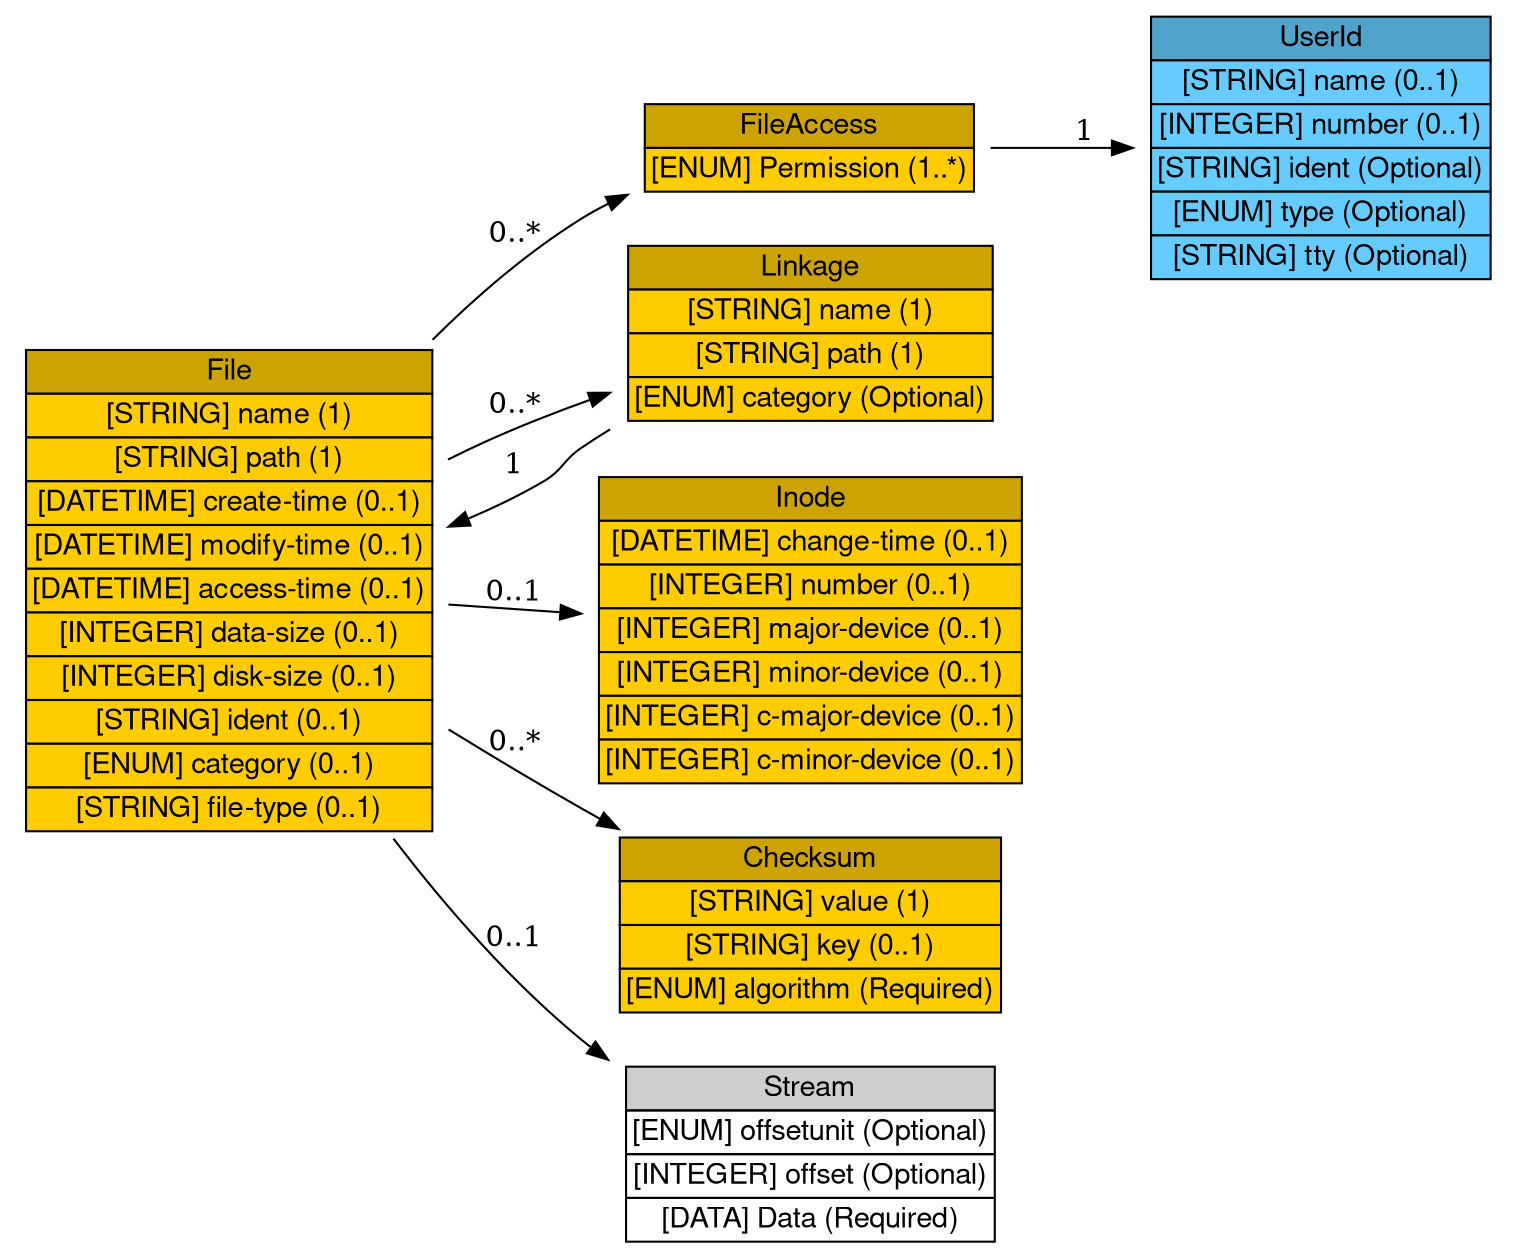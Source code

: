 digraph File {
	graph [bb="0,0,708,596",
		rankdir=LR
	];
	node [label="\N"];
	File	 [height=3.3194,
		label=<<table BORDER="0" CELLBORDER="1" CELLSPACING="0"> <tr> <td BGCOLOR="#cca300" HREF="/idmef_parser/IDMEFv2/File.html" TITLE="The File class provides specific information about a file or other file-like object that has been created, deleted, or modified on the target. The description can provide either the file settings prior to the event or the file settings at the time of the event, as specified using the &quot;category&quot; attribute. "><FONT FACE="Nimbus Sans L">File</FONT></td> </tr>" %<tr><td BGCOLOR="#FFCC00"  HREF="/idmef_parser/IDMEFv2/File.html" TITLE="The name of the file to which the alert applies, not including the path to the file."><FONT FACE="Nimbus Sans L">[STRING] name (1)</FONT></td></tr>%<tr><td BGCOLOR="#FFCC00"  HREF="/idmef_parser/IDMEFv2/File.html" TITLE="The full path to the file, including the name.  The path name should be represented in as &quot;universal&quot; a manner as possible, to facilitate processing of the alert."><FONT FACE="Nimbus Sans L">[STRING] path (1)</FONT></td></tr>%<tr><td BGCOLOR="#FFCC00"  HREF="/idmef_parser/IDMEFv2/File.html" TITLE="Time the file was created.  Note that this is *not* the Unix &quot;st_ctime&quot; file attribute (which is not file creation time).  The Unix &quot;st_ctime&quot; attribute is contained in the &quot;Inode&quot; class."><FONT FACE="Nimbus Sans L">[DATETIME] create-time (0..1)</FONT></td></tr>%<tr><td BGCOLOR="#FFCC00"  HREF="/idmef_parser/IDMEFv2/File.html" TITLE="Time the file was last modified."><FONT FACE="Nimbus Sans L">[DATETIME] modify-time (0..1)</FONT></td></tr>%<tr><td BGCOLOR="#FFCC00"  HREF="/idmef_parser/IDMEFv2/File.html" TITLE="Time the file was last accessed."><FONT FACE="Nimbus Sans L">[DATETIME] access-time (0..1)</FONT></td></tr>%<tr><td BGCOLOR="#FFCC00"  HREF="/idmef_parser/IDMEFv2/File.html" TITLE="The size of the data, in bytes.  Typically what is meant when referring to file size.  On Unix UFS file systems, this value corresponds to stat.st_size.  On Windows NTFS, this value corresponds to Valid Data Length (VDL)."><FONT FACE="Nimbus Sans L">[INTEGER] data-size (0..1)</FONT></td></tr>%<tr><td BGCOLOR="#FFCC00"  HREF="/idmef_parser/IDMEFv2/File.html" TITLE="The physical space on disk consumed by the file, in bytes.  On Unix UFS file systems, this value corresponds to 512 * stat.st_blocks.  On Windows NTFS, this value corresponds to End of File (EOF)."><FONT FACE="Nimbus Sans L">[INTEGER] disk-size (0..1)</FONT></td></tr>%<tr><td BGCOLOR="#FFCC00"  HREF="/idmef_parser/IDMEFv2/File.html" TITLE="A unique identifier for this file; see Section 3.2.9."><FONT FACE="Nimbus Sans L">[STRING] ident (0..1)</FONT></td></tr>%<tr><td BGCOLOR="#FFCC00"  HREF="/idmef_parser/IDMEFv2/File.html" TITLE="The type of file system the file resides on.  This attribute governs how path names and other attributes are interpreted."><FONT FACE="Nimbus Sans L">[ENUM] category (0..1)</FONT></td></tr>%<tr><td BGCOLOR="#FFCC00"  HREF="/idmef_parser/IDMEFv2/File.html" TITLE="The type of file, as a mime-type."><FONT FACE="Nimbus Sans L">[STRING] file-type (0..1)</FONT></td></tr>%</table>>,
		pos="104.5,317",
		shape=plaintext,
		width=2.9028];
	FileAccess	 [height=0.69444,
		label=<<table BORDER="0" CELLBORDER="1" CELLSPACING="0"> <tr> <td BGCOLOR="#cca300" HREF="/idmef_parser/IDMEFv2/FileAccess.html" TITLE="The FileAccess class represents the access permissions on a file. The representation is intended to be useful across operating systems. "><FONT FACE="Nimbus Sans L">FileAccess</FONT></td> </tr>" %<tr><td BGCOLOR="#FFCC00"  HREF="/idmef_parser/IDMEFv2/FileAccess.html" TITLE="Level of access allowed.  The permitted values are shown below.  There is no default value.  (See also Section 10.)"><FONT FACE="Nimbus Sans L">[ENUM] Permission (1..*)</FONT></td></tr>%</table>>,
		pos="377,529",
		shape=plaintext,
		width=2.4028];
	File -> FileAccess	 [label="0..*",
		lp="238.5,487.5",
		pos="e,290.3,506.67 197.83,436.53 219.06,458.25 242.84,479.05 268,495 272.13,497.62 276.47,500.04 280.94,502.29"];
	Linkage	 [height=1.2778,
		label=<<table BORDER="0" CELLBORDER="1" CELLSPACING="0"> <tr> <td BGCOLOR="#cca300" HREF="/idmef_parser/IDMEFv2/Linkage.html" TITLE="The Linkage class represents file system connections between the file described in the &lt;File&gt; element and other objects in the file system. For example, if the &lt;File&gt; element is a symbolic link or shortcut, then the &lt;Linkage&gt; element should contain the name of the object the link points to. Further information can be provided about the object in the &lt;Linkage&gt; element with another &lt;File&gt; element, if appropriate. "><FONT FACE="Nimbus Sans L">Linkage</FONT></td> </tr>" %<tr><td BGCOLOR="#FFCC00"  HREF="/idmef_parser/IDMEFv2/Linkage.html" TITLE="The name of the file system object, not including the path."><FONT FACE="Nimbus Sans L">[STRING] name (1)</FONT></td></tr>%<tr><td BGCOLOR="#FFCC00"  HREF="/idmef_parser/IDMEFv2/Linkage.html" TITLE="The full path to the file system object, including the name.  The path name should be represented in as &quot;universal&quot; a manner as possible, to facilitate processing of the alert."><FONT FACE="Nimbus Sans L">[STRING] path (1)</FONT></td></tr>%<tr><td BGCOLOR="#FFCC00"  HREF="/idmef_parser/IDMEFv2/Linkage.html" TITLE="Section 10.)"><FONT FACE="Nimbus Sans L">[ENUM] category (Optional)</FONT></td></tr>%</table>>,
		pos="377,440",
		shape=plaintext,
		width=2.6389];
	File -> Linkage	 [label="0..*",
		lp="238.5,416.5",
		pos="e,281.65,420.53 209.04,392.03 215.01,395.25 221.02,398.27 227,401 241.06,407.41 256.36,412.9 271.63,417.58"];
	Inode	 [height=2.1528,
		label=<<table BORDER="0" CELLBORDER="1" CELLSPACING="0"> <tr> <td BGCOLOR="#cca300" HREF="/idmef_parser/IDMEFv2/Inode.html" TITLE="The Inode class is used to represent the additional information contained in a Unix file system i-node. "><FONT FACE="Nimbus Sans L">Inode</FONT></td> </tr>" %<tr><td BGCOLOR="#FFCC00"  HREF="/idmef_parser/IDMEFv2/Inode.html" TITLE="The time of the last inode change, given by the st_ctime element of &quot;struct stat&quot;."><FONT FACE="Nimbus Sans L">[DATETIME] change-time (0..1)</FONT></td></tr>%<tr><td BGCOLOR="#FFCC00"  HREF="/idmef_parser/IDMEFv2/Inode.html" TITLE="The inode number."><FONT FACE="Nimbus Sans L">[INTEGER] number (0..1)</FONT></td></tr>%<tr><td BGCOLOR="#FFCC00"  HREF="/idmef_parser/IDMEFv2/Inode.html" TITLE="The major device number of the device the file resides on."><FONT FACE="Nimbus Sans L">[INTEGER] major-device (0..1)</FONT></td></tr>%<tr><td BGCOLOR="#FFCC00"  HREF="/idmef_parser/IDMEFv2/Inode.html" TITLE="The minor device number of the device the file resides on."><FONT FACE="Nimbus Sans L">[INTEGER] minor-device (0..1)</FONT></td></tr>%<tr><td BGCOLOR="#FFCC00"  HREF="/idmef_parser/IDMEFv2/Inode.html" TITLE="The major device of the file itself, if it is a character special device."><FONT FACE="Nimbus Sans L">[INTEGER] c-major-device (0..1)</FONT></td></tr>%<tr><td BGCOLOR="#FFCC00"  HREF="/idmef_parser/IDMEFv2/Inode.html" TITLE="The minor device of the file itself, if it is a character special device."><FONT FACE="Nimbus Sans L">[INTEGER] c-minor-device (0..1)</FONT></td></tr>%</table>>,
		pos="377,298",
		shape=plaintext,
		width=3.0278];
	File -> Inode	 [label="0..1",
		lp="238.5,315.5",
		pos="e,267.73,305.62 209.08,309.71 224.99,308.6 241.51,307.45 257.7,306.32"];
	Checksum	 [height=1.2778,
		label=<<table BORDER="0" CELLBORDER="1" CELLSPACING="0"> <tr> <td BGCOLOR="#cca300" HREF="/idmef_parser/IDMEFv2/Checksum.html" TITLE="The Checksum class represents checksum information associated with the file. This checksum information can be provided by file integrity checkers, among others. "><FONT FACE="Nimbus Sans L">Checksum</FONT></td> </tr>" %<tr><td BGCOLOR="#FFCC00"  HREF="/idmef_parser/IDMEFv2/Checksum.html" TITLE="The value of the checksum."><FONT FACE="Nimbus Sans L">[STRING] value (1)</FONT></td></tr>%<tr><td BGCOLOR="#FFCC00"  HREF="/idmef_parser/IDMEFv2/Checksum.html" TITLE="The key to the checksum, if appropriate."><FONT FACE="Nimbus Sans L">[STRING] key (0..1)</FONT></td></tr>%<tr><td BGCOLOR="#FFCC00"  HREF="/idmef_parser/IDMEFv2/Checksum.html" TITLE="default value.  (See also Section 10.)"><FONT FACE="Nimbus Sans L">[ENUM] algorithm (Required)</FONT></td></tr>%</table>>,
		pos="377,156",
		shape=plaintext,
		width=2.75];
	File -> Checksum	 [label="0..*",
		lp="238.5,240.5",
		pos="e,285.65,202.1 209.12,247.71 228.5,235.48 248.71,223.12 268,212 270.86,210.35 273.77,208.7 276.72,207.05"];
	Stream	 [height=1.2778,
		label=<<table BORDER="0" CELLBORDER="1" CELLSPACING="0"> <tr> <td BGCOLOR="#CECECE" HREF="/idmef_parser/IDMEFv2/Stream.html" TITLE="The Stram class contains specific information about the content of a file"><FONT FACE="Nimbus Sans L">Stream</FONT></td> </tr>" %<tr><td  HREF="/idmef_parser/IDMEFv2/Stream.html" TITLE=""><FONT FACE="Nimbus Sans L">[ENUM] offsetunit (Optional)</FONT></td></tr>%<tr><td  HREF="/idmef_parser/IDMEFv2/Stream.html" TITLE="Amount of units (determined by the offsetunit attribute) to seek into the File"><FONT FACE="Nimbus Sans L">[INTEGER] offset (Optional)</FONT></td></tr>%<tr><td  HREF="/idmef_parser/IDMEFv2/Stream.html" TITLE="Content of the file"><FONT FACE="Nimbus Sans L">[DATA] Data (Required)</FONT></td></tr>%</table>>,
		pos="377,46",
		shape=plaintext,
		width=2.6806];
	File -> Stream	 [label="0..1",
		lp="238.5,143.5",
		pos="e,280.32,91.613 179.95,197.36 205.14,163.43 235.22,128.34 268,101 269.34,99.88 270.71,98.775 272.11,97.686"];
	UserId	 [height=1.8611,
		label=<<table BORDER="0" CELLBORDER="1" CELLSPACING="0"> <tr> <td BGCOLOR="#52a3cc" HREF="/idmef_parser/IDMEFv2/UserId.html" TITLE="The UserId class provides specific information about a user. More than one UserId can be used within the User class to indicate attempts to transition from one user to another, or to provide complete information about a user&#39;s (or process&#39;) privileges. "><FONT FACE="Nimbus Sans L">UserId</FONT></td> </tr>" %<tr><td BGCOLOR="#66CCFF"  HREF="/idmef_parser/IDMEFv2/UserId.html" TITLE="A user or group name."><FONT FACE="Nimbus Sans L">[STRING] name (0..1)</FONT></td></tr>%<tr><td BGCOLOR="#66CCFF"  HREF="/idmef_parser/IDMEFv2/UserId.html" TITLE="A user or group number."><FONT FACE="Nimbus Sans L">[INTEGER] number (0..1)</FONT></td></tr>%<tr><td BGCOLOR="#66CCFF"  HREF="/idmef_parser/IDMEFv2/UserId.html" TITLE="A unique identifier for the user id, see Section 3.2.9."><FONT FACE="Nimbus Sans L">[STRING] ident (Optional)</FONT></td></tr>%<tr><td BGCOLOR="#66CCFF"  HREF="/idmef_parser/IDMEFv2/UserId.html" TITLE="The type of user information represented.  The permitted values for this attribute are shown below.  The default value is &quot;original-user&quot;.  (See also Section 10.)"><FONT FACE="Nimbus Sans L">[ENUM] type (Optional)</FONT></td></tr>%<tr><td BGCOLOR="#66CCFF"  HREF="/idmef_parser/IDMEFv2/UserId.html" TITLE="The tty the user is using."><FONT FACE="Nimbus Sans L">[STRING] tty (Optional)</FONT></td></tr>%</table>>,
		pos="619,529",
		shape=plaintext,
		width=2.4722];
	FileAccess -> UserId	 [label=1,
		lp="508,536.5",
		pos="e,529.66,529 463.68,529 481.76,529 500.96,529 519.46,529"];
	Linkage -> File	 [label=1,
		lp="238.5,389.5",
		pos="e,209.08,364.2 281.63,396.95 261.2,387.73 239.42,377.9 218.37,368.4"];
}
